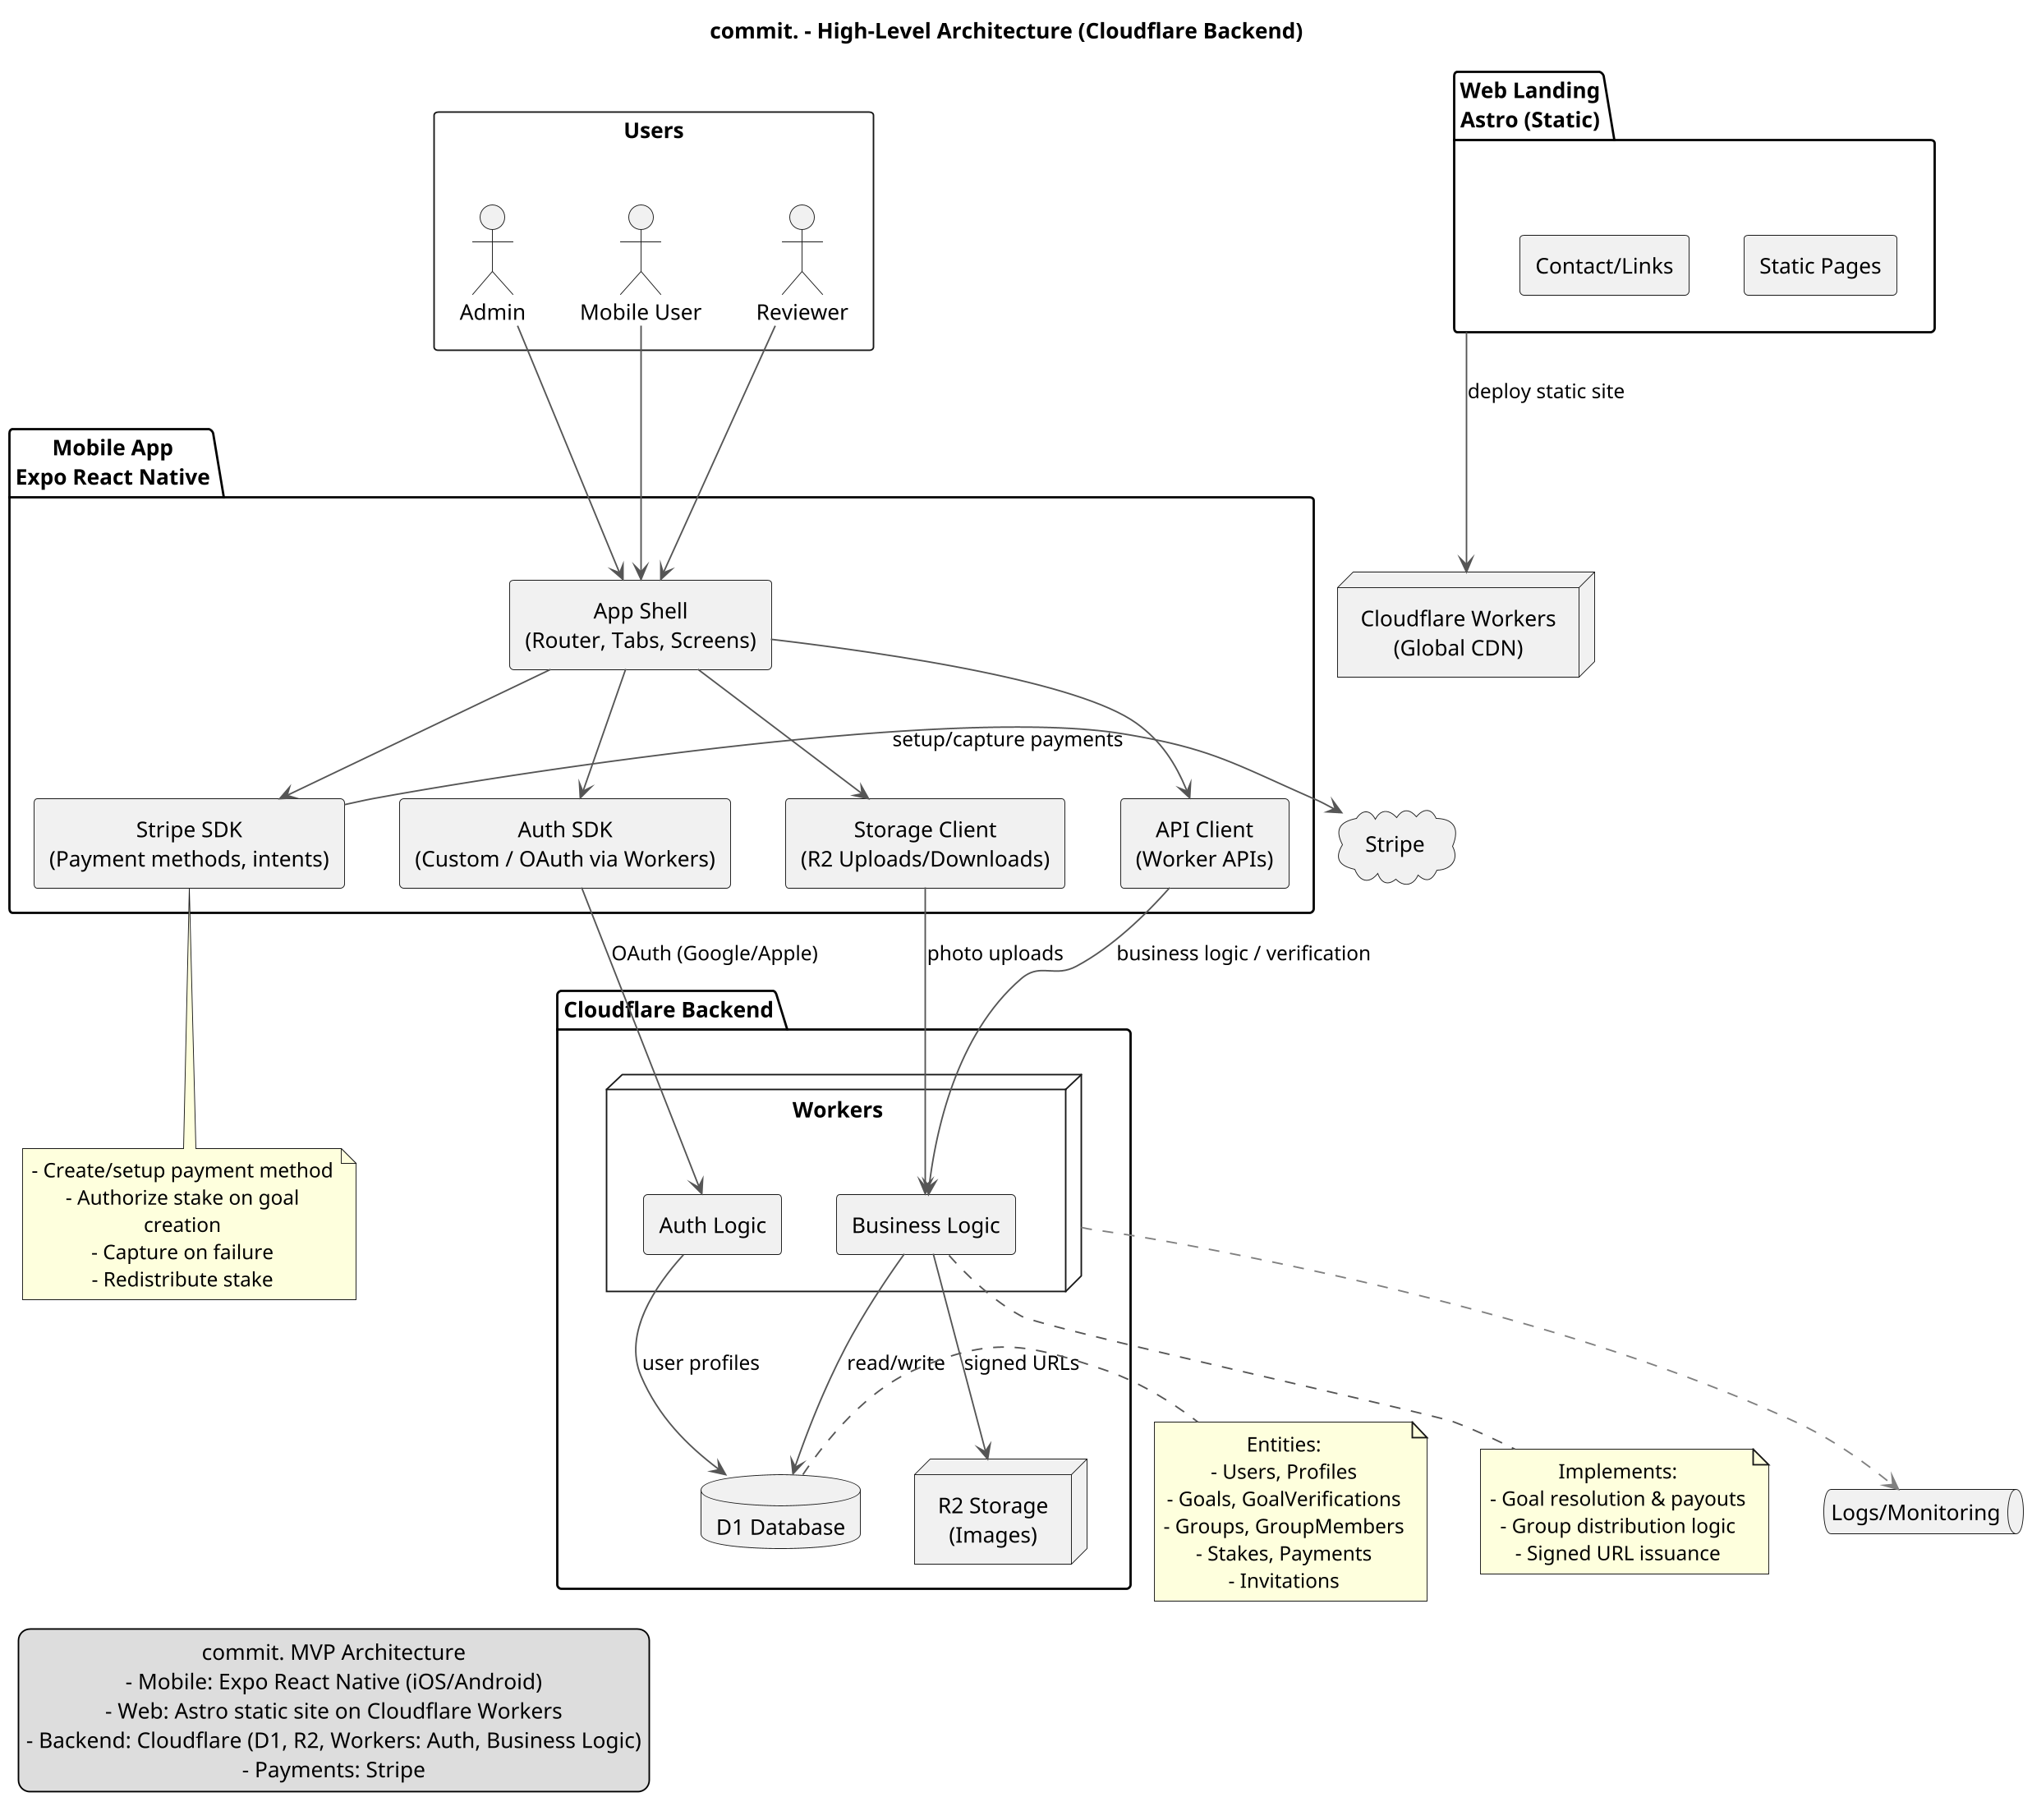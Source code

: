 @startuml architecture
title commit. - High-Level Architecture (Cloudflare Backend)

skinparam componentStyle rectangle
skinparam shadowing false
skinparam defaultTextAlignment center
skinparam wrapWidth 200
skinparam dpi 180
skinparam ArrowColor #555555
skinparam ArrowThickness 1
skinparam monochrome false

legend left
  commit. MVP Architecture
  - Mobile: Expo React Native (iOS/Android)
  - Web: Astro static site on Cloudflare Workers
  - Backend: Cloudflare (D1, R2, Workers: Auth, Business Logic)
  - Payments: Stripe
endlegend

rectangle "Users" as Users {
  actor "Mobile User" as MobileUser
  actor "Reviewer" as Reviewer
  actor "Admin" as Admin
}

package "Mobile App\nExpo React Native" as Mobile {
  [App Shell\n(Router, Tabs, Screens)] as AppShell
  [Auth SDK\n(Custom / OAuth via Workers)] as MobileAuth
  [API Client\n(Worker APIs)] as MobileApi
  [Storage Client\n(R2 Uploads/Downloads)] as MobileStorage
  [Stripe SDK\n(Payment methods, intents)] as MobileStripe
}

package "Web Landing\nAstro (Static)" as Web {
  [Static Pages]
  [Contact/Links]
}

node "Cloudflare Workers\n(Global CDN)" as CF
Web -down-> CF : deploy static site

package "Cloudflare Backend" as Cloudflare {
  database "D1 Database" as DB
  node "R2 Storage\n(Images)" as Storage
  node "Workers" as Edge {
    [Auth Logic] as Auth
    [Business Logic] as BizLogic
  }
}

cloud Stripe

MobileUser --> AppShell
Reviewer --> AppShell
Admin --> AppShell

AppShell --> MobileAuth
AppShell --> MobileApi
AppShell --> MobileStorage
AppShell --> MobileStripe

MobileAuth --> Auth : OAuth (Google/Apple)
MobileStorage --> BizLogic : photo uploads
MobileApi --> BizLogic : business logic / verification

MobileStripe -right-> Stripe : setup/capture payments

BizLogic --> DB : read/write
BizLogic --> Storage : signed URLs
Auth --> DB : user profiles

queue "Logs/Monitoring" as Observability
Edge -[#gray,dashed]-> Observability

note right of DB
  Entities:
  - Users, Profiles
  - Goals, GoalVerifications
  - Groups, GroupMembers
  - Stakes, Payments
  - Invitations
end note

note bottom of BizLogic
  Implements:
  - Goal resolution & payouts
  - Group distribution logic
  - Signed URL issuance
end note



note bottom of MobileStripe
  - Create/setup payment method
  - Authorize stake on goal creation
  - Capture on failure
  - Redistribute stake
end note

@enduml
